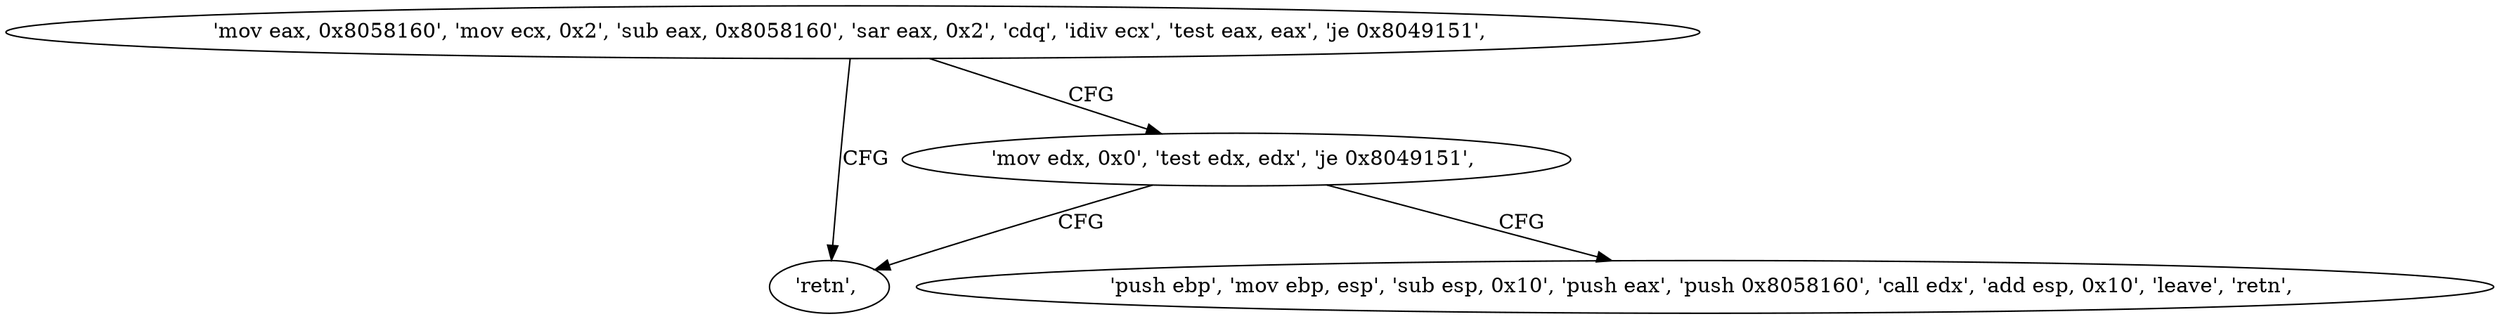 digraph "func" {
"134517020" [label = "'mov eax, 0x8058160', 'mov ecx, 0x2', 'sub eax, 0x8058160', 'sar eax, 0x2', 'cdq', 'idiv ecx', 'test eax, eax', 'je 0x8049151', " ]
"134517073" [label = "'retn', " ]
"134517045" [label = "'mov edx, 0x0', 'test edx, edx', 'je 0x8049151', " ]
"134517054" [label = "'push ebp', 'mov ebp, esp', 'sub esp, 0x10', 'push eax', 'push 0x8058160', 'call edx', 'add esp, 0x10', 'leave', 'retn', " ]
"134517020" -> "134517073" [ label = "CFG" ]
"134517020" -> "134517045" [ label = "CFG" ]
"134517045" -> "134517073" [ label = "CFG" ]
"134517045" -> "134517054" [ label = "CFG" ]
}
